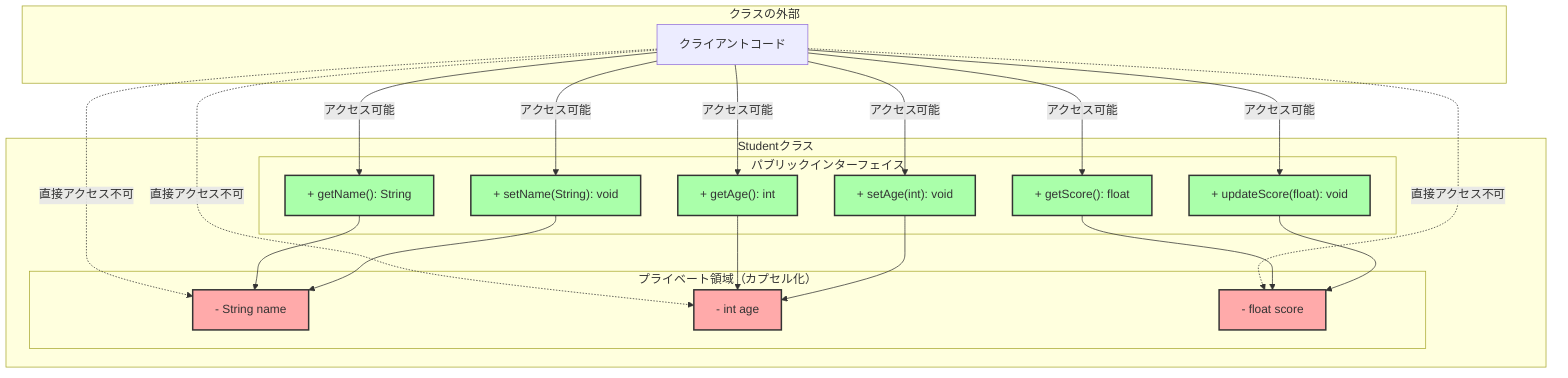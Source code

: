 graph TD
    subgraph "クラスの外部"
        client["クライアントコード"]
    end
    
    subgraph "Studentクラス"
        subgraph "プライベート領域（カプセル化）"
            private1["- String name"]
            private2["- int age"] 
            private3["- float score"]
        end
        
        subgraph "パブリックインターフェイス"
            public1["+ getName(): String"]
            public2["+ setName(String): void"]
            public3["+ getAge(): int"]
            public4["+ setAge(int): void"]
            public5["+ getScore(): float"]
            public6["+ updateScore(float): void"]
        end
    end
    
    client -->|"アクセス可能"| public1
    client -->|"アクセス可能"| public2
    client -->|"アクセス可能"| public3
    client -->|"アクセス可能"| public4
    client -->|"アクセス可能"| public5
    client -->|"アクセス可能"| public6
    
    client -.->|"直接アクセス不可"| private1
    client -.->|"直接アクセス不可"| private2
    client -.->|"直接アクセス不可"| private3
    
    public1 --> private1
    public2 --> private1
    public3 --> private2
    public4 --> private2
    public5 --> private3
    public6 --> private3
    
    style private1 fill:#faa,stroke:#333,stroke-width:2px
    style private2 fill:#faa,stroke:#333,stroke-width:2px
    style private3 fill:#faa,stroke:#333,stroke-width:2px
    style public1 fill:#afa,stroke:#333,stroke-width:2px
    style public2 fill:#afa,stroke:#333,stroke-width:2px
    style public3 fill:#afa,stroke:#333,stroke-width:2px
    style public4 fill:#afa,stroke:#333,stroke-width:2px
    style public5 fill:#afa,stroke:#333,stroke-width:2px
    style public6 fill:#afa,stroke:#333,stroke-width:2px
